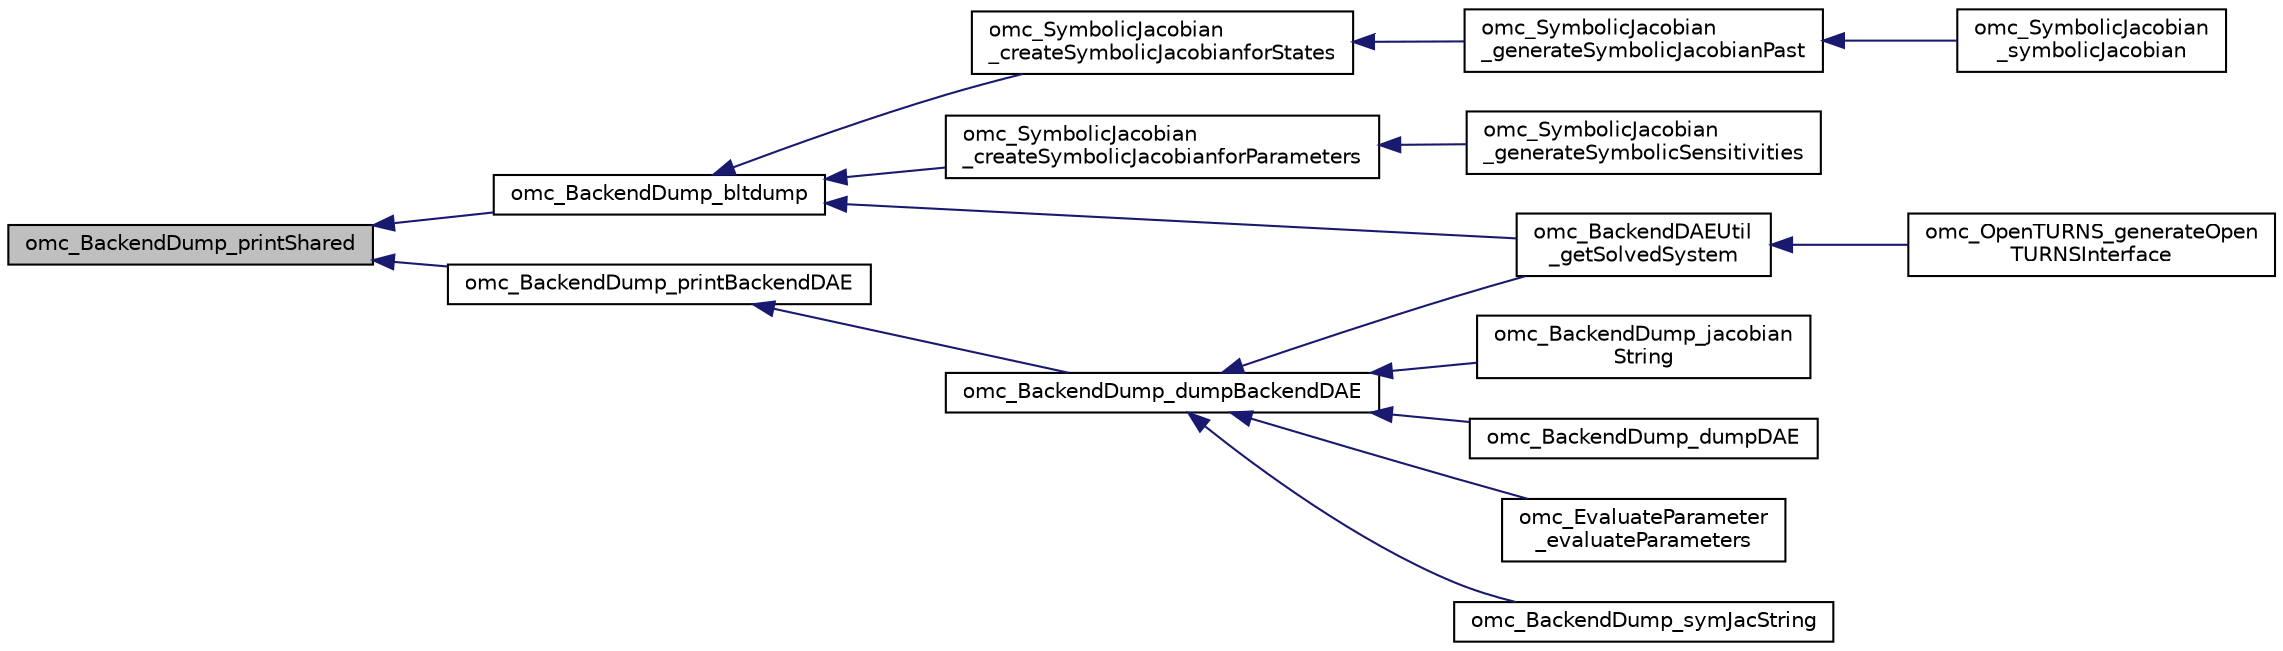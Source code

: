 digraph "omc_BackendDump_printShared"
{
  edge [fontname="Helvetica",fontsize="10",labelfontname="Helvetica",labelfontsize="10"];
  node [fontname="Helvetica",fontsize="10",shape=record];
  rankdir="LR";
  Node5413 [label="omc_BackendDump_printShared",height=0.2,width=0.4,color="black", fillcolor="grey75", style="filled", fontcolor="black"];
  Node5413 -> Node5414 [dir="back",color="midnightblue",fontsize="10",style="solid",fontname="Helvetica"];
  Node5414 [label="omc_BackendDump_bltdump",height=0.2,width=0.4,color="black", fillcolor="white", style="filled",URL="$df/df2/_backend_dump_8h.html#ab992c21254570d1ee5bb99d19ac5697b"];
  Node5414 -> Node5415 [dir="back",color="midnightblue",fontsize="10",style="solid",fontname="Helvetica"];
  Node5415 [label="omc_BackendDAEUtil\l_getSolvedSystem",height=0.2,width=0.4,color="black", fillcolor="white", style="filled",URL="$de/d7d/_backend_d_a_e_util_8h.html#aafb77b43443d975f28a394ab1edb416d"];
  Node5415 -> Node5416 [dir="back",color="midnightblue",fontsize="10",style="solid",fontname="Helvetica"];
  Node5416 [label="omc_OpenTURNS_generateOpen\lTURNSInterface",height=0.2,width=0.4,color="black", fillcolor="white", style="filled",URL="$db/dd3/_open_t_u_r_n_s_8h.html#abed2ae4cf854648f70bcf2e01cf1e86f"];
  Node5414 -> Node5417 [dir="back",color="midnightblue",fontsize="10",style="solid",fontname="Helvetica"];
  Node5417 [label="omc_SymbolicJacobian\l_createSymbolicJacobianforParameters",height=0.2,width=0.4,color="black", fillcolor="white", style="filled",URL="$d2/d88/_symbolic_jacobian_8c.html#a374d037a4c584b5e514dcff6d8b44fc2"];
  Node5417 -> Node5418 [dir="back",color="midnightblue",fontsize="10",style="solid",fontname="Helvetica"];
  Node5418 [label="omc_SymbolicJacobian\l_generateSymbolicSensitivities",height=0.2,width=0.4,color="black", fillcolor="white", style="filled",URL="$d6/dbf/_symbolic_jacobian_8h.html#a98b8d086a7b30b0600266a424e01aa3e"];
  Node5414 -> Node5419 [dir="back",color="midnightblue",fontsize="10",style="solid",fontname="Helvetica"];
  Node5419 [label="omc_SymbolicJacobian\l_createSymbolicJacobianforStates",height=0.2,width=0.4,color="black", fillcolor="white", style="filled",URL="$d2/d88/_symbolic_jacobian_8c.html#af85432d0e48f190d8e3cd5c4a2fba05d"];
  Node5419 -> Node5420 [dir="back",color="midnightblue",fontsize="10",style="solid",fontname="Helvetica"];
  Node5420 [label="omc_SymbolicJacobian\l_generateSymbolicJacobianPast",height=0.2,width=0.4,color="black", fillcolor="white", style="filled",URL="$d2/d88/_symbolic_jacobian_8c.html#aaf242ea6523ea05667aad7107734616f"];
  Node5420 -> Node5421 [dir="back",color="midnightblue",fontsize="10",style="solid",fontname="Helvetica"];
  Node5421 [label="omc_SymbolicJacobian\l_symbolicJacobian",height=0.2,width=0.4,color="black", fillcolor="white", style="filled",URL="$d6/dbf/_symbolic_jacobian_8h.html#a4429c43c75c668d46c3072b74b571d23"];
  Node5413 -> Node5422 [dir="back",color="midnightblue",fontsize="10",style="solid",fontname="Helvetica"];
  Node5422 [label="omc_BackendDump_printBackendDAE",height=0.2,width=0.4,color="black", fillcolor="white", style="filled",URL="$df/df2/_backend_dump_8h.html#a021544eed3f9ff076053e380c9435efd"];
  Node5422 -> Node5423 [dir="back",color="midnightblue",fontsize="10",style="solid",fontname="Helvetica"];
  Node5423 [label="omc_BackendDump_dumpBackendDAE",height=0.2,width=0.4,color="black", fillcolor="white", style="filled",URL="$df/df2/_backend_dump_8h.html#ac884faa5b590c1462bb5a5cb0d6f99fc"];
  Node5423 -> Node5415 [dir="back",color="midnightblue",fontsize="10",style="solid",fontname="Helvetica"];
  Node5423 -> Node5424 [dir="back",color="midnightblue",fontsize="10",style="solid",fontname="Helvetica"];
  Node5424 [label="omc_BackendDump_symJacString",height=0.2,width=0.4,color="black", fillcolor="white", style="filled",URL="$df/df2/_backend_dump_8h.html#a8f9dbc3516838432f1da360a5f3a90af"];
  Node5423 -> Node5425 [dir="back",color="midnightblue",fontsize="10",style="solid",fontname="Helvetica"];
  Node5425 [label="omc_BackendDump_jacobian\lString",height=0.2,width=0.4,color="black", fillcolor="white", style="filled",URL="$df/df2/_backend_dump_8h.html#ac420b1e648d03800bfe30ec70954f052"];
  Node5423 -> Node5426 [dir="back",color="midnightblue",fontsize="10",style="solid",fontname="Helvetica"];
  Node5426 [label="omc_BackendDump_dumpDAE",height=0.2,width=0.4,color="black", fillcolor="white", style="filled",URL="$df/df2/_backend_dump_8h.html#ad65c9105dcf10b854d1c39d0ee8354aa"];
  Node5423 -> Node5427 [dir="back",color="midnightblue",fontsize="10",style="solid",fontname="Helvetica"];
  Node5427 [label="omc_EvaluateParameter\l_evaluateParameters",height=0.2,width=0.4,color="black", fillcolor="white", style="filled",URL="$d3/d1a/_evaluate_parameter_8h.html#afb314d7b2f3c730a6d48021f221584b1"];
}
